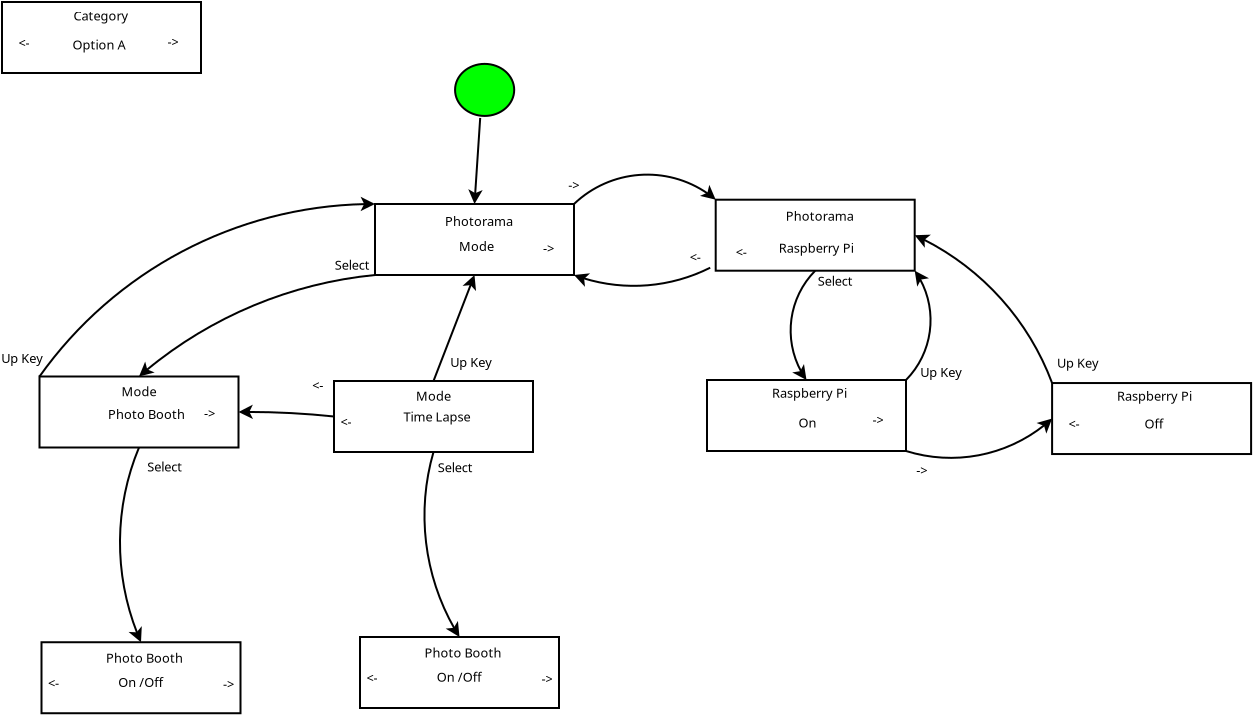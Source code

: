 <?xml version="1.0" encoding="UTF-8"?>
<dia:diagram xmlns:dia="http://www.lysator.liu.se/~alla/dia/">
  <dia:layer name="Background" visible="true" active="true">
    <dia:object type="Standard - Box" version="0" id="O0">
      <dia:attribute name="obj_pos">
        <dia:point val="21.5,18.1"/>
      </dia:attribute>
      <dia:attribute name="obj_bb">
        <dia:rectangle val="21.45,18.05;31.5,21.7"/>
      </dia:attribute>
      <dia:attribute name="elem_corner">
        <dia:point val="21.5,18.1"/>
      </dia:attribute>
      <dia:attribute name="elem_width">
        <dia:real val="9.95"/>
      </dia:attribute>
      <dia:attribute name="elem_height">
        <dia:real val="3.55"/>
      </dia:attribute>
      <dia:attribute name="show_background">
        <dia:boolean val="true"/>
      </dia:attribute>
    </dia:object>
    <dia:object type="Standard - Text" version="1" id="O1">
      <dia:attribute name="obj_pos">
        <dia:point val="25,19.15"/>
      </dia:attribute>
      <dia:attribute name="obj_bb">
        <dia:rectangle val="25,18.51;28.058,19.282"/>
      </dia:attribute>
      <dia:attribute name="text">
        <dia:composite type="text">
          <dia:attribute name="string">
            <dia:string>#Photorama#</dia:string>
          </dia:attribute>
          <dia:attribute name="font">
            <dia:font family="sans" style="0" name="Helvetica"/>
          </dia:attribute>
          <dia:attribute name="height">
            <dia:real val="0.8"/>
          </dia:attribute>
          <dia:attribute name="pos">
            <dia:point val="25,19.15"/>
          </dia:attribute>
          <dia:attribute name="color">
            <dia:color val="#000000"/>
          </dia:attribute>
          <dia:attribute name="alignment">
            <dia:enum val="0"/>
          </dia:attribute>
        </dia:composite>
      </dia:attribute>
      <dia:attribute name="valign">
        <dia:enum val="3"/>
      </dia:attribute>
    </dia:object>
    <dia:object type="Standard - Text" version="1" id="O2">
      <dia:attribute name="obj_pos">
        <dia:point val="22.5,20.95"/>
      </dia:attribute>
      <dia:attribute name="obj_bb">
        <dia:rectangle val="22.5,20.31;23.198,21.082"/>
      </dia:attribute>
      <dia:attribute name="text">
        <dia:composite type="text">
          <dia:attribute name="string">
            <dia:string>#&lt;-#</dia:string>
          </dia:attribute>
          <dia:attribute name="font">
            <dia:font family="sans" style="0" name="Helvetica"/>
          </dia:attribute>
          <dia:attribute name="height">
            <dia:real val="0.8"/>
          </dia:attribute>
          <dia:attribute name="pos">
            <dia:point val="22.5,20.95"/>
          </dia:attribute>
          <dia:attribute name="color">
            <dia:color val="#000000"/>
          </dia:attribute>
          <dia:attribute name="alignment">
            <dia:enum val="0"/>
          </dia:attribute>
        </dia:composite>
      </dia:attribute>
      <dia:attribute name="valign">
        <dia:enum val="3"/>
      </dia:attribute>
    </dia:object>
    <dia:object type="Standard - Text" version="1" id="O3">
      <dia:attribute name="obj_pos">
        <dia:point val="24.65,20.75"/>
      </dia:attribute>
      <dia:attribute name="obj_bb">
        <dia:rectangle val="24.65,20.11;28.195,20.883"/>
      </dia:attribute>
      <dia:attribute name="text">
        <dia:composite type="text">
          <dia:attribute name="string">
            <dia:string>#Raspberry Pi#</dia:string>
          </dia:attribute>
          <dia:attribute name="font">
            <dia:font family="sans" style="0" name="Helvetica"/>
          </dia:attribute>
          <dia:attribute name="height">
            <dia:real val="0.8"/>
          </dia:attribute>
          <dia:attribute name="pos">
            <dia:point val="24.65,20.75"/>
          </dia:attribute>
          <dia:attribute name="color">
            <dia:color val="#000000"/>
          </dia:attribute>
          <dia:attribute name="alignment">
            <dia:enum val="0"/>
          </dia:attribute>
        </dia:composite>
      </dia:attribute>
      <dia:attribute name="valign">
        <dia:enum val="3"/>
      </dia:attribute>
    </dia:object>
    <dia:object type="Standard - Text" version="1" id="O4">
      <dia:attribute name="obj_pos">
        <dia:point val="23.95,20"/>
      </dia:attribute>
      <dia:attribute name="obj_bb">
        <dia:rectangle val="23.95,19.36;23.95,20.133"/>
      </dia:attribute>
      <dia:attribute name="text">
        <dia:composite type="text">
          <dia:attribute name="string">
            <dia:string>##</dia:string>
          </dia:attribute>
          <dia:attribute name="font">
            <dia:font family="sans" style="0" name="Helvetica"/>
          </dia:attribute>
          <dia:attribute name="height">
            <dia:real val="0.8"/>
          </dia:attribute>
          <dia:attribute name="pos">
            <dia:point val="23.95,20"/>
          </dia:attribute>
          <dia:attribute name="color">
            <dia:color val="#000000"/>
          </dia:attribute>
          <dia:attribute name="alignment">
            <dia:enum val="0"/>
          </dia:attribute>
        </dia:composite>
      </dia:attribute>
      <dia:attribute name="valign">
        <dia:enum val="3"/>
      </dia:attribute>
    </dia:object>
    <dia:object type="Standard - Box" version="0" id="O5">
      <dia:attribute name="obj_pos">
        <dia:point val="4.465,18.315"/>
      </dia:attribute>
      <dia:attribute name="obj_bb">
        <dia:rectangle val="4.415,18.265;14.465,21.915"/>
      </dia:attribute>
      <dia:attribute name="elem_corner">
        <dia:point val="4.465,18.315"/>
      </dia:attribute>
      <dia:attribute name="elem_width">
        <dia:real val="9.95"/>
      </dia:attribute>
      <dia:attribute name="elem_height">
        <dia:real val="3.55"/>
      </dia:attribute>
      <dia:attribute name="show_background">
        <dia:boolean val="true"/>
      </dia:attribute>
    </dia:object>
    <dia:object type="Standard - Text" version="1" id="O6">
      <dia:attribute name="obj_pos">
        <dia:point val="7.965,19.415"/>
      </dia:attribute>
      <dia:attribute name="obj_bb">
        <dia:rectangle val="7.965,18.775;11.023,19.547"/>
      </dia:attribute>
      <dia:attribute name="text">
        <dia:composite type="text">
          <dia:attribute name="string">
            <dia:string>#Photorama#</dia:string>
          </dia:attribute>
          <dia:attribute name="font">
            <dia:font family="sans" style="0" name="Helvetica"/>
          </dia:attribute>
          <dia:attribute name="height">
            <dia:real val="0.8"/>
          </dia:attribute>
          <dia:attribute name="pos">
            <dia:point val="7.965,19.415"/>
          </dia:attribute>
          <dia:attribute name="color">
            <dia:color val="#000000"/>
          </dia:attribute>
          <dia:attribute name="alignment">
            <dia:enum val="0"/>
          </dia:attribute>
        </dia:composite>
      </dia:attribute>
      <dia:attribute name="valign">
        <dia:enum val="3"/>
      </dia:attribute>
    </dia:object>
    <dia:object type="Standard - Text" version="1" id="O7">
      <dia:attribute name="obj_pos">
        <dia:point val="8.665,20.665"/>
      </dia:attribute>
      <dia:attribute name="obj_bb">
        <dia:rectangle val="8.665,20.025;10.197,20.797"/>
      </dia:attribute>
      <dia:attribute name="text">
        <dia:composite type="text">
          <dia:attribute name="string">
            <dia:string>#Mode#</dia:string>
          </dia:attribute>
          <dia:attribute name="font">
            <dia:font family="sans" style="0" name="Helvetica"/>
          </dia:attribute>
          <dia:attribute name="height">
            <dia:real val="0.8"/>
          </dia:attribute>
          <dia:attribute name="pos">
            <dia:point val="8.665,20.665"/>
          </dia:attribute>
          <dia:attribute name="color">
            <dia:color val="#000000"/>
          </dia:attribute>
          <dia:attribute name="alignment">
            <dia:enum val="0"/>
          </dia:attribute>
        </dia:composite>
      </dia:attribute>
      <dia:attribute name="valign">
        <dia:enum val="3"/>
      </dia:attribute>
    </dia:object>
    <dia:object type="Standard - Text" version="1" id="O8">
      <dia:attribute name="obj_pos">
        <dia:point val="12.865,20.765"/>
      </dia:attribute>
      <dia:attribute name="obj_bb">
        <dia:rectangle val="12.865,20.125;13.562,20.898"/>
      </dia:attribute>
      <dia:attribute name="text">
        <dia:composite type="text">
          <dia:attribute name="string">
            <dia:string>#-&gt;#</dia:string>
          </dia:attribute>
          <dia:attribute name="font">
            <dia:font family="sans" style="0" name="Helvetica"/>
          </dia:attribute>
          <dia:attribute name="height">
            <dia:real val="0.8"/>
          </dia:attribute>
          <dia:attribute name="pos">
            <dia:point val="12.865,20.765"/>
          </dia:attribute>
          <dia:attribute name="color">
            <dia:color val="#000000"/>
          </dia:attribute>
          <dia:attribute name="alignment">
            <dia:enum val="0"/>
          </dia:attribute>
        </dia:composite>
      </dia:attribute>
      <dia:attribute name="valign">
        <dia:enum val="3"/>
      </dia:attribute>
    </dia:object>
    <dia:object type="Standard - Text" version="1" id="O9">
      <dia:attribute name="obj_pos">
        <dia:point val="9.44,20.09"/>
      </dia:attribute>
      <dia:attribute name="obj_bb">
        <dia:rectangle val="9.44,19.45;9.44,20.223"/>
      </dia:attribute>
      <dia:attribute name="text">
        <dia:composite type="text">
          <dia:attribute name="string">
            <dia:string>##</dia:string>
          </dia:attribute>
          <dia:attribute name="font">
            <dia:font family="sans" style="0" name="Helvetica"/>
          </dia:attribute>
          <dia:attribute name="height">
            <dia:real val="0.8"/>
          </dia:attribute>
          <dia:attribute name="pos">
            <dia:point val="9.44,20.09"/>
          </dia:attribute>
          <dia:attribute name="color">
            <dia:color val="#000000"/>
          </dia:attribute>
          <dia:attribute name="alignment">
            <dia:enum val="0"/>
          </dia:attribute>
        </dia:composite>
      </dia:attribute>
      <dia:attribute name="valign">
        <dia:enum val="3"/>
      </dia:attribute>
      <dia:connections>
        <dia:connection handle="0" to="O5" connection="8"/>
      </dia:connections>
    </dia:object>
    <dia:object type="Standard - Text" version="1" id="O10">
      <dia:attribute name="obj_pos">
        <dia:point val="12.5,14.7"/>
      </dia:attribute>
      <dia:attribute name="obj_bb">
        <dia:rectangle val="12.481,14.041;12.5,14.871"/>
      </dia:attribute>
      <dia:attribute name="text">
        <dia:composite type="text">
          <dia:attribute name="string">
            <dia:string>##</dia:string>
          </dia:attribute>
          <dia:attribute name="font">
            <dia:font family="sans" style="0" name="Helvetica"/>
          </dia:attribute>
          <dia:attribute name="height">
            <dia:real val="0.8"/>
          </dia:attribute>
          <dia:attribute name="pos">
            <dia:point val="12.5,14.7"/>
          </dia:attribute>
          <dia:attribute name="color">
            <dia:color val="#000000"/>
          </dia:attribute>
          <dia:attribute name="alignment">
            <dia:enum val="0"/>
          </dia:attribute>
        </dia:composite>
      </dia:attribute>
      <dia:attribute name="valign">
        <dia:enum val="3"/>
      </dia:attribute>
    </dia:object>
    <dia:object type="Standard - Text" version="1" id="O11">
      <dia:attribute name="obj_pos">
        <dia:point val="14.65,17"/>
      </dia:attribute>
      <dia:attribute name="obj_bb">
        <dia:rectangle val="14.65,16.36;14.65,17.133"/>
      </dia:attribute>
      <dia:attribute name="text">
        <dia:composite type="text">
          <dia:attribute name="string">
            <dia:string>##</dia:string>
          </dia:attribute>
          <dia:attribute name="font">
            <dia:font family="sans" style="0" name="Helvetica"/>
          </dia:attribute>
          <dia:attribute name="height">
            <dia:real val="0.8"/>
          </dia:attribute>
          <dia:attribute name="pos">
            <dia:point val="14.65,17"/>
          </dia:attribute>
          <dia:attribute name="color">
            <dia:color val="#000000"/>
          </dia:attribute>
          <dia:attribute name="alignment">
            <dia:enum val="0"/>
          </dia:attribute>
        </dia:composite>
      </dia:attribute>
      <dia:attribute name="valign">
        <dia:enum val="3"/>
      </dia:attribute>
    </dia:object>
    <dia:object type="Standard - Text" version="1" id="O12">
      <dia:attribute name="obj_pos">
        <dia:point val="29.3,20"/>
      </dia:attribute>
      <dia:attribute name="obj_bb">
        <dia:rectangle val="29.3,19.36;29.3,20.133"/>
      </dia:attribute>
      <dia:attribute name="text">
        <dia:composite type="text">
          <dia:attribute name="string">
            <dia:string>##</dia:string>
          </dia:attribute>
          <dia:attribute name="font">
            <dia:font family="sans" style="0" name="Helvetica"/>
          </dia:attribute>
          <dia:attribute name="height">
            <dia:real val="0.8"/>
          </dia:attribute>
          <dia:attribute name="pos">
            <dia:point val="29.3,20"/>
          </dia:attribute>
          <dia:attribute name="color">
            <dia:color val="#000000"/>
          </dia:attribute>
          <dia:attribute name="alignment">
            <dia:enum val="0"/>
          </dia:attribute>
        </dia:composite>
      </dia:attribute>
      <dia:attribute name="valign">
        <dia:enum val="3"/>
      </dia:attribute>
    </dia:object>
    <dia:object type="Standard - Arc" version="0" id="O13">
      <dia:attribute name="obj_pos">
        <dia:point val="21.225,21.5"/>
      </dia:attribute>
      <dia:attribute name="obj_bb">
        <dia:rectangle val="14.362,21.447;21.278,22.458"/>
      </dia:attribute>
      <dia:attribute name="conn_endpoints">
        <dia:point val="21.225,21.5"/>
        <dia:point val="14.415,21.865"/>
      </dia:attribute>
      <dia:attribute name="curve_distance">
        <dia:real val="-0.714"/>
      </dia:attribute>
      <dia:attribute name="end_arrow">
        <dia:enum val="22"/>
      </dia:attribute>
      <dia:attribute name="end_arrow_length">
        <dia:real val="0.5"/>
      </dia:attribute>
      <dia:attribute name="end_arrow_width">
        <dia:real val="0.5"/>
      </dia:attribute>
      <dia:connections>
        <dia:connection handle="1" to="O5" connection="7"/>
      </dia:connections>
    </dia:object>
    <dia:object type="Standard - Text" version="1" id="O14">
      <dia:attribute name="obj_pos">
        <dia:point val="20.2,21.2"/>
      </dia:attribute>
      <dia:attribute name="obj_bb">
        <dia:rectangle val="20.2,20.56;20.898,21.332"/>
      </dia:attribute>
      <dia:attribute name="text">
        <dia:composite type="text">
          <dia:attribute name="string">
            <dia:string>#&lt;-#</dia:string>
          </dia:attribute>
          <dia:attribute name="font">
            <dia:font family="sans" style="0" name="Helvetica"/>
          </dia:attribute>
          <dia:attribute name="height">
            <dia:real val="0.8"/>
          </dia:attribute>
          <dia:attribute name="pos">
            <dia:point val="20.2,21.2"/>
          </dia:attribute>
          <dia:attribute name="color">
            <dia:color val="#000000"/>
          </dia:attribute>
          <dia:attribute name="alignment">
            <dia:enum val="0"/>
          </dia:attribute>
        </dia:composite>
      </dia:attribute>
      <dia:attribute name="valign">
        <dia:enum val="3"/>
      </dia:attribute>
    </dia:object>
    <dia:object type="Standard - Text" version="1" id="O15">
      <dia:attribute name="obj_pos">
        <dia:point val="11.85,20.6"/>
      </dia:attribute>
      <dia:attribute name="obj_bb">
        <dia:rectangle val="11.85,19.96;11.85,20.733"/>
      </dia:attribute>
      <dia:attribute name="text">
        <dia:composite type="text">
          <dia:attribute name="string">
            <dia:string>##</dia:string>
          </dia:attribute>
          <dia:attribute name="font">
            <dia:font family="sans" style="0" name="Helvetica"/>
          </dia:attribute>
          <dia:attribute name="height">
            <dia:real val="0.8"/>
          </dia:attribute>
          <dia:attribute name="pos">
            <dia:point val="11.85,20.6"/>
          </dia:attribute>
          <dia:attribute name="color">
            <dia:color val="#000000"/>
          </dia:attribute>
          <dia:attribute name="alignment">
            <dia:enum val="0"/>
          </dia:attribute>
        </dia:composite>
      </dia:attribute>
      <dia:attribute name="valign">
        <dia:enum val="3"/>
      </dia:attribute>
    </dia:object>
    <dia:group>
      <dia:object type="Standard - Box" version="0" id="O16">
        <dia:attribute name="obj_pos">
          <dia:point val="-14.185,8.215"/>
        </dia:attribute>
        <dia:attribute name="obj_bb">
          <dia:rectangle val="-14.235,8.165;-4.185,11.815"/>
        </dia:attribute>
        <dia:attribute name="elem_corner">
          <dia:point val="-14.185,8.215"/>
        </dia:attribute>
        <dia:attribute name="elem_width">
          <dia:real val="9.95"/>
        </dia:attribute>
        <dia:attribute name="elem_height">
          <dia:real val="3.55"/>
        </dia:attribute>
        <dia:attribute name="show_background">
          <dia:boolean val="true"/>
        </dia:attribute>
      </dia:object>
      <dia:object type="Standard - Text" version="1" id="O17">
        <dia:attribute name="obj_pos">
          <dia:point val="-10.61,9.14"/>
        </dia:attribute>
        <dia:attribute name="obj_bb">
          <dia:rectangle val="-10.61,8.5;-8.085,9.273"/>
        </dia:attribute>
        <dia:attribute name="text">
          <dia:composite type="text">
            <dia:attribute name="string">
              <dia:string>#Category#</dia:string>
            </dia:attribute>
            <dia:attribute name="font">
              <dia:font family="sans" style="0" name="Helvetica"/>
            </dia:attribute>
            <dia:attribute name="height">
              <dia:real val="0.8"/>
            </dia:attribute>
            <dia:attribute name="pos">
              <dia:point val="-10.61,9.14"/>
            </dia:attribute>
            <dia:attribute name="color">
              <dia:color val="#000000"/>
            </dia:attribute>
            <dia:attribute name="alignment">
              <dia:enum val="0"/>
            </dia:attribute>
          </dia:composite>
        </dia:attribute>
        <dia:attribute name="valign">
          <dia:enum val="3"/>
        </dia:attribute>
      </dia:object>
      <dia:object type="Standard - Text" version="1" id="O18">
        <dia:attribute name="obj_pos">
          <dia:point val="-10.66,10.59"/>
        </dia:attribute>
        <dia:attribute name="obj_bb">
          <dia:rectangle val="-10.66,9.95;-8.2,10.723"/>
        </dia:attribute>
        <dia:attribute name="text">
          <dia:composite type="text">
            <dia:attribute name="string">
              <dia:string>#Option A#</dia:string>
            </dia:attribute>
            <dia:attribute name="font">
              <dia:font family="sans" style="0" name="Helvetica"/>
            </dia:attribute>
            <dia:attribute name="height">
              <dia:real val="0.8"/>
            </dia:attribute>
            <dia:attribute name="pos">
              <dia:point val="-10.66,10.59"/>
            </dia:attribute>
            <dia:attribute name="color">
              <dia:color val="#000000"/>
            </dia:attribute>
            <dia:attribute name="alignment">
              <dia:enum val="0"/>
            </dia:attribute>
          </dia:composite>
        </dia:attribute>
        <dia:attribute name="valign">
          <dia:enum val="3"/>
        </dia:attribute>
      </dia:object>
      <dia:object type="Standard - Text" version="1" id="O19">
        <dia:attribute name="obj_pos">
          <dia:point val="-13.36,10.49"/>
        </dia:attribute>
        <dia:attribute name="obj_bb">
          <dia:rectangle val="-13.36,9.85;-12.662,10.623"/>
        </dia:attribute>
        <dia:attribute name="text">
          <dia:composite type="text">
            <dia:attribute name="string">
              <dia:string>#&lt;-#</dia:string>
            </dia:attribute>
            <dia:attribute name="font">
              <dia:font family="sans" style="0" name="Helvetica"/>
            </dia:attribute>
            <dia:attribute name="height">
              <dia:real val="0.8"/>
            </dia:attribute>
            <dia:attribute name="pos">
              <dia:point val="-13.36,10.49"/>
            </dia:attribute>
            <dia:attribute name="color">
              <dia:color val="#000000"/>
            </dia:attribute>
            <dia:attribute name="alignment">
              <dia:enum val="0"/>
            </dia:attribute>
          </dia:composite>
        </dia:attribute>
        <dia:attribute name="valign">
          <dia:enum val="3"/>
        </dia:attribute>
      </dia:object>
      <dia:object type="Standard - Text" version="1" id="O20">
        <dia:attribute name="obj_pos">
          <dia:point val="-5.91,10.44"/>
        </dia:attribute>
        <dia:attribute name="obj_bb">
          <dia:rectangle val="-5.91,9.8;-5.213,10.572"/>
        </dia:attribute>
        <dia:attribute name="text">
          <dia:composite type="text">
            <dia:attribute name="string">
              <dia:string>#-&gt;#</dia:string>
            </dia:attribute>
            <dia:attribute name="font">
              <dia:font family="sans" style="0" name="Helvetica"/>
            </dia:attribute>
            <dia:attribute name="height">
              <dia:real val="0.8"/>
            </dia:attribute>
            <dia:attribute name="pos">
              <dia:point val="-5.91,10.44"/>
            </dia:attribute>
            <dia:attribute name="color">
              <dia:color val="#000000"/>
            </dia:attribute>
            <dia:attribute name="alignment">
              <dia:enum val="0"/>
            </dia:attribute>
          </dia:composite>
        </dia:attribute>
        <dia:attribute name="valign">
          <dia:enum val="3"/>
        </dia:attribute>
      </dia:object>
    </dia:group>
    <dia:object type="Standard - Arc" version="0" id="O21">
      <dia:attribute name="obj_pos">
        <dia:point val="4.465,21.865"/>
      </dia:attribute>
      <dia:attribute name="obj_bb">
        <dia:rectangle val="-7.401,21.799;4.531,27.006"/>
      </dia:attribute>
      <dia:attribute name="conn_endpoints">
        <dia:point val="4.465,21.865"/>
        <dia:point val="-7.335,26.94"/>
      </dia:attribute>
      <dia:attribute name="curve_distance">
        <dia:real val="1"/>
      </dia:attribute>
      <dia:attribute name="end_arrow">
        <dia:enum val="22"/>
      </dia:attribute>
      <dia:attribute name="end_arrow_length">
        <dia:real val="0.5"/>
      </dia:attribute>
      <dia:attribute name="end_arrow_width">
        <dia:real val="0.5"/>
      </dia:attribute>
      <dia:connections>
        <dia:connection handle="0" to="O5" connection="5"/>
        <dia:connection handle="1" to="O28" connection="1"/>
      </dia:connections>
    </dia:object>
    <dia:object type="Standard - Text" version="1" id="O22">
      <dia:attribute name="obj_pos">
        <dia:point val="2.45,21.6"/>
      </dia:attribute>
      <dia:attribute name="obj_bb">
        <dia:rectangle val="2.45,20.96;4.14,21.733"/>
      </dia:attribute>
      <dia:attribute name="text">
        <dia:composite type="text">
          <dia:attribute name="string">
            <dia:string>#Select#</dia:string>
          </dia:attribute>
          <dia:attribute name="font">
            <dia:font family="sans" style="0" name="Helvetica"/>
          </dia:attribute>
          <dia:attribute name="height">
            <dia:real val="0.8"/>
          </dia:attribute>
          <dia:attribute name="pos">
            <dia:point val="2.45,21.6"/>
          </dia:attribute>
          <dia:attribute name="color">
            <dia:color val="#000000"/>
          </dia:attribute>
          <dia:attribute name="alignment">
            <dia:enum val="0"/>
          </dia:attribute>
        </dia:composite>
      </dia:attribute>
      <dia:attribute name="valign">
        <dia:enum val="3"/>
      </dia:attribute>
    </dia:object>
    <dia:object type="Standard - Box" version="0" id="O23">
      <dia:attribute name="obj_pos">
        <dia:point val="2.415,27.165"/>
      </dia:attribute>
      <dia:attribute name="obj_bb">
        <dia:rectangle val="2.365,27.115;12.415,30.765"/>
      </dia:attribute>
      <dia:attribute name="elem_corner">
        <dia:point val="2.415,27.165"/>
      </dia:attribute>
      <dia:attribute name="elem_width">
        <dia:real val="9.95"/>
      </dia:attribute>
      <dia:attribute name="elem_height">
        <dia:real val="3.55"/>
      </dia:attribute>
      <dia:attribute name="show_background">
        <dia:boolean val="true"/>
      </dia:attribute>
    </dia:object>
    <dia:object type="Standard - Text" version="1" id="O24">
      <dia:attribute name="obj_pos">
        <dia:point val="5.89,29.19"/>
      </dia:attribute>
      <dia:attribute name="obj_bb">
        <dia:rectangle val="5.89,28.55;9.117,29.323"/>
      </dia:attribute>
      <dia:attribute name="text">
        <dia:composite type="text">
          <dia:attribute name="string">
            <dia:string>#Time Lapse#</dia:string>
          </dia:attribute>
          <dia:attribute name="font">
            <dia:font family="sans" style="0" name="Helvetica"/>
          </dia:attribute>
          <dia:attribute name="height">
            <dia:real val="0.8"/>
          </dia:attribute>
          <dia:attribute name="pos">
            <dia:point val="5.89,29.19"/>
          </dia:attribute>
          <dia:attribute name="color">
            <dia:color val="#000000"/>
          </dia:attribute>
          <dia:attribute name="alignment">
            <dia:enum val="0"/>
          </dia:attribute>
        </dia:composite>
      </dia:attribute>
      <dia:attribute name="valign">
        <dia:enum val="3"/>
      </dia:attribute>
    </dia:object>
    <dia:object type="Standard - Text" version="1" id="O25">
      <dia:attribute name="obj_pos">
        <dia:point val="2.74,29.44"/>
      </dia:attribute>
      <dia:attribute name="obj_bb">
        <dia:rectangle val="2.74,28.8;3.438,29.573"/>
      </dia:attribute>
      <dia:attribute name="text">
        <dia:composite type="text">
          <dia:attribute name="string">
            <dia:string>#&lt;-#</dia:string>
          </dia:attribute>
          <dia:attribute name="font">
            <dia:font family="sans" style="0" name="Helvetica"/>
          </dia:attribute>
          <dia:attribute name="height">
            <dia:real val="0.8"/>
          </dia:attribute>
          <dia:attribute name="pos">
            <dia:point val="2.74,29.44"/>
          </dia:attribute>
          <dia:attribute name="color">
            <dia:color val="#000000"/>
          </dia:attribute>
          <dia:attribute name="alignment">
            <dia:enum val="0"/>
          </dia:attribute>
        </dia:composite>
      </dia:attribute>
      <dia:attribute name="valign">
        <dia:enum val="3"/>
      </dia:attribute>
    </dia:object>
    <dia:object type="Standard - Text" version="1" id="O26">
      <dia:attribute name="obj_pos">
        <dia:point val="6.515,28.155"/>
      </dia:attribute>
      <dia:attribute name="obj_bb">
        <dia:rectangle val="6.496,27.496;8.047,28.326"/>
      </dia:attribute>
      <dia:attribute name="text">
        <dia:composite type="text">
          <dia:attribute name="string">
            <dia:string>#Mode#</dia:string>
          </dia:attribute>
          <dia:attribute name="font">
            <dia:font family="sans" style="0" name="Helvetica"/>
          </dia:attribute>
          <dia:attribute name="height">
            <dia:real val="0.8"/>
          </dia:attribute>
          <dia:attribute name="pos">
            <dia:point val="6.515,28.155"/>
          </dia:attribute>
          <dia:attribute name="color">
            <dia:color val="#000000"/>
          </dia:attribute>
          <dia:attribute name="alignment">
            <dia:enum val="0"/>
          </dia:attribute>
        </dia:composite>
      </dia:attribute>
      <dia:attribute name="valign">
        <dia:enum val="3"/>
      </dia:attribute>
    </dia:object>
    <dia:object type="Standard - Text" version="1" id="O27">
      <dia:attribute name="obj_pos">
        <dia:point val="7.1,29.2"/>
      </dia:attribute>
      <dia:attribute name="obj_bb">
        <dia:rectangle val="7.1,28.56;7.1,29.332"/>
      </dia:attribute>
      <dia:attribute name="text">
        <dia:composite type="text">
          <dia:attribute name="string">
            <dia:string>##</dia:string>
          </dia:attribute>
          <dia:attribute name="font">
            <dia:font family="sans" style="0" name="Helvetica"/>
          </dia:attribute>
          <dia:attribute name="height">
            <dia:real val="0.8"/>
          </dia:attribute>
          <dia:attribute name="pos">
            <dia:point val="7.1,29.2"/>
          </dia:attribute>
          <dia:attribute name="color">
            <dia:color val="#000000"/>
          </dia:attribute>
          <dia:attribute name="alignment">
            <dia:enum val="0"/>
          </dia:attribute>
        </dia:composite>
      </dia:attribute>
      <dia:attribute name="valign">
        <dia:enum val="3"/>
      </dia:attribute>
    </dia:object>
    <dia:object type="Standard - Box" version="0" id="O28">
      <dia:attribute name="obj_pos">
        <dia:point val="-12.31,26.94"/>
      </dia:attribute>
      <dia:attribute name="obj_bb">
        <dia:rectangle val="-12.36,26.89;-2.31,30.54"/>
      </dia:attribute>
      <dia:attribute name="elem_corner">
        <dia:point val="-12.31,26.94"/>
      </dia:attribute>
      <dia:attribute name="elem_width">
        <dia:real val="9.95"/>
      </dia:attribute>
      <dia:attribute name="elem_height">
        <dia:real val="3.55"/>
      </dia:attribute>
      <dia:attribute name="show_background">
        <dia:boolean val="true"/>
      </dia:attribute>
    </dia:object>
    <dia:object type="Standard - Text" version="1" id="O29">
      <dia:attribute name="obj_pos">
        <dia:point val="-8.885,29.065"/>
      </dia:attribute>
      <dia:attribute name="obj_bb">
        <dia:rectangle val="-8.885,28.425;-5.42,29.198"/>
      </dia:attribute>
      <dia:attribute name="text">
        <dia:composite type="text">
          <dia:attribute name="string">
            <dia:string>#Photo Booth#</dia:string>
          </dia:attribute>
          <dia:attribute name="font">
            <dia:font family="sans" style="0" name="Helvetica"/>
          </dia:attribute>
          <dia:attribute name="height">
            <dia:real val="0.8"/>
          </dia:attribute>
          <dia:attribute name="pos">
            <dia:point val="-8.885,29.065"/>
          </dia:attribute>
          <dia:attribute name="color">
            <dia:color val="#000000"/>
          </dia:attribute>
          <dia:attribute name="alignment">
            <dia:enum val="0"/>
          </dia:attribute>
        </dia:composite>
      </dia:attribute>
      <dia:attribute name="valign">
        <dia:enum val="3"/>
      </dia:attribute>
    </dia:object>
    <dia:object type="Standard - Text" version="1" id="O30">
      <dia:attribute name="obj_pos">
        <dia:point val="-4.085,29.015"/>
      </dia:attribute>
      <dia:attribute name="obj_bb">
        <dia:rectangle val="-4.085,28.375;-3.388,29.148"/>
      </dia:attribute>
      <dia:attribute name="text">
        <dia:composite type="text">
          <dia:attribute name="string">
            <dia:string>#-&gt;#</dia:string>
          </dia:attribute>
          <dia:attribute name="font">
            <dia:font family="sans" style="0" name="Helvetica"/>
          </dia:attribute>
          <dia:attribute name="height">
            <dia:real val="0.8"/>
          </dia:attribute>
          <dia:attribute name="pos">
            <dia:point val="-4.085,29.015"/>
          </dia:attribute>
          <dia:attribute name="color">
            <dia:color val="#000000"/>
          </dia:attribute>
          <dia:attribute name="alignment">
            <dia:enum val="0"/>
          </dia:attribute>
        </dia:composite>
      </dia:attribute>
      <dia:attribute name="valign">
        <dia:enum val="3"/>
      </dia:attribute>
    </dia:object>
    <dia:object type="Standard - Text" version="1" id="O31">
      <dia:attribute name="obj_pos">
        <dia:point val="-8.21,27.93"/>
      </dia:attribute>
      <dia:attribute name="obj_bb">
        <dia:rectangle val="-8.21,27.29;-6.678,28.062"/>
      </dia:attribute>
      <dia:attribute name="text">
        <dia:composite type="text">
          <dia:attribute name="string">
            <dia:string>#Mode#</dia:string>
          </dia:attribute>
          <dia:attribute name="font">
            <dia:font family="sans" style="0" name="Helvetica"/>
          </dia:attribute>
          <dia:attribute name="height">
            <dia:real val="0.8"/>
          </dia:attribute>
          <dia:attribute name="pos">
            <dia:point val="-8.21,27.93"/>
          </dia:attribute>
          <dia:attribute name="color">
            <dia:color val="#000000"/>
          </dia:attribute>
          <dia:attribute name="alignment">
            <dia:enum val="0"/>
          </dia:attribute>
        </dia:composite>
      </dia:attribute>
      <dia:attribute name="valign">
        <dia:enum val="3"/>
      </dia:attribute>
    </dia:object>
    <dia:object type="Standard - Text" version="1" id="O32">
      <dia:attribute name="obj_pos">
        <dia:point val="-7.625,28.975"/>
      </dia:attribute>
      <dia:attribute name="obj_bb">
        <dia:rectangle val="-7.625,28.335;-7.625,29.108"/>
      </dia:attribute>
      <dia:attribute name="text">
        <dia:composite type="text">
          <dia:attribute name="string">
            <dia:string>##</dia:string>
          </dia:attribute>
          <dia:attribute name="font">
            <dia:font family="sans" style="0" name="Helvetica"/>
          </dia:attribute>
          <dia:attribute name="height">
            <dia:real val="0.8"/>
          </dia:attribute>
          <dia:attribute name="pos">
            <dia:point val="-7.625,28.975"/>
          </dia:attribute>
          <dia:attribute name="color">
            <dia:color val="#000000"/>
          </dia:attribute>
          <dia:attribute name="alignment">
            <dia:enum val="0"/>
          </dia:attribute>
        </dia:composite>
      </dia:attribute>
      <dia:attribute name="valign">
        <dia:enum val="3"/>
      </dia:attribute>
    </dia:object>
    <dia:object type="Standard - Text" version="1" id="O33">
      <dia:attribute name="obj_pos">
        <dia:point val="-8.675,28.913"/>
      </dia:attribute>
      <dia:attribute name="obj_bb">
        <dia:rectangle val="-8.694,28.253;-8.675,29.084"/>
      </dia:attribute>
      <dia:attribute name="text">
        <dia:composite type="text">
          <dia:attribute name="string">
            <dia:string>##</dia:string>
          </dia:attribute>
          <dia:attribute name="font">
            <dia:font family="sans" style="0" name="Helvetica"/>
          </dia:attribute>
          <dia:attribute name="height">
            <dia:real val="0.8"/>
          </dia:attribute>
          <dia:attribute name="pos">
            <dia:point val="-8.675,28.913"/>
          </dia:attribute>
          <dia:attribute name="color">
            <dia:color val="#000000"/>
          </dia:attribute>
          <dia:attribute name="alignment">
            <dia:enum val="0"/>
          </dia:attribute>
        </dia:composite>
      </dia:attribute>
      <dia:attribute name="valign">
        <dia:enum val="3"/>
      </dia:attribute>
    </dia:object>
    <dia:group>
      <dia:object type="Standard - Box" version="0" id="O34">
        <dia:attribute name="obj_pos">
          <dia:point val="3.715,39.965"/>
        </dia:attribute>
        <dia:attribute name="obj_bb">
          <dia:rectangle val="3.665,39.915;13.715,43.565"/>
        </dia:attribute>
        <dia:attribute name="elem_corner">
          <dia:point val="3.715,39.965"/>
        </dia:attribute>
        <dia:attribute name="elem_width">
          <dia:real val="9.95"/>
        </dia:attribute>
        <dia:attribute name="elem_height">
          <dia:real val="3.55"/>
        </dia:attribute>
        <dia:attribute name="show_background">
          <dia:boolean val="true"/>
        </dia:attribute>
      </dia:object>
      <dia:object type="Standard - Text" version="1" id="O35">
        <dia:attribute name="obj_pos">
          <dia:point val="6.94,40.99"/>
        </dia:attribute>
        <dia:attribute name="obj_bb">
          <dia:rectangle val="6.94,40.35;10.405,41.123"/>
        </dia:attribute>
        <dia:attribute name="text">
          <dia:composite type="text">
            <dia:attribute name="string">
              <dia:string>#Photo Booth#</dia:string>
            </dia:attribute>
            <dia:attribute name="font">
              <dia:font family="sans" style="0" name="Helvetica"/>
            </dia:attribute>
            <dia:attribute name="height">
              <dia:real val="0.8"/>
            </dia:attribute>
            <dia:attribute name="pos">
              <dia:point val="6.94,40.99"/>
            </dia:attribute>
            <dia:attribute name="color">
              <dia:color val="#000000"/>
            </dia:attribute>
            <dia:attribute name="alignment">
              <dia:enum val="0"/>
            </dia:attribute>
          </dia:composite>
        </dia:attribute>
        <dia:attribute name="valign">
          <dia:enum val="3"/>
        </dia:attribute>
      </dia:object>
      <dia:object type="Standard - Text" version="1" id="O36">
        <dia:attribute name="obj_pos">
          <dia:point val="4.04,42.24"/>
        </dia:attribute>
        <dia:attribute name="obj_bb">
          <dia:rectangle val="4.04,41.6;4.737,42.373"/>
        </dia:attribute>
        <dia:attribute name="text">
          <dia:composite type="text">
            <dia:attribute name="string">
              <dia:string>#&lt;-#</dia:string>
            </dia:attribute>
            <dia:attribute name="font">
              <dia:font family="sans" style="0" name="Helvetica"/>
            </dia:attribute>
            <dia:attribute name="height">
              <dia:real val="0.8"/>
            </dia:attribute>
            <dia:attribute name="pos">
              <dia:point val="4.04,42.24"/>
            </dia:attribute>
            <dia:attribute name="color">
              <dia:color val="#000000"/>
            </dia:attribute>
            <dia:attribute name="alignment">
              <dia:enum val="0"/>
            </dia:attribute>
          </dia:composite>
        </dia:attribute>
        <dia:attribute name="valign">
          <dia:enum val="3"/>
        </dia:attribute>
      </dia:object>
      <dia:object type="Standard - Text" version="1" id="O37">
        <dia:attribute name="obj_pos">
          <dia:point val="12.79,42.29"/>
        </dia:attribute>
        <dia:attribute name="obj_bb">
          <dia:rectangle val="12.79,41.65;13.488,42.422"/>
        </dia:attribute>
        <dia:attribute name="text">
          <dia:composite type="text">
            <dia:attribute name="string">
              <dia:string>#-&gt;#</dia:string>
            </dia:attribute>
            <dia:attribute name="font">
              <dia:font family="sans" style="0" name="Helvetica"/>
            </dia:attribute>
            <dia:attribute name="height">
              <dia:real val="0.8"/>
            </dia:attribute>
            <dia:attribute name="pos">
              <dia:point val="12.79,42.29"/>
            </dia:attribute>
            <dia:attribute name="color">
              <dia:color val="#000000"/>
            </dia:attribute>
            <dia:attribute name="alignment">
              <dia:enum val="0"/>
            </dia:attribute>
          </dia:composite>
        </dia:attribute>
        <dia:attribute name="valign">
          <dia:enum val="3"/>
        </dia:attribute>
      </dia:object>
      <dia:object type="Standard - Text" version="1" id="O38">
        <dia:attribute name="obj_pos">
          <dia:point val="8.4,42"/>
        </dia:attribute>
        <dia:attribute name="obj_bb">
          <dia:rectangle val="8.4,41.36;8.4,42.133"/>
        </dia:attribute>
        <dia:attribute name="text">
          <dia:composite type="text">
            <dia:attribute name="string">
              <dia:string>##</dia:string>
            </dia:attribute>
            <dia:attribute name="font">
              <dia:font family="sans" style="0" name="Helvetica"/>
            </dia:attribute>
            <dia:attribute name="height">
              <dia:real val="0.8"/>
            </dia:attribute>
            <dia:attribute name="pos">
              <dia:point val="8.4,42"/>
            </dia:attribute>
            <dia:attribute name="color">
              <dia:color val="#000000"/>
            </dia:attribute>
            <dia:attribute name="alignment">
              <dia:enum val="0"/>
            </dia:attribute>
          </dia:composite>
        </dia:attribute>
        <dia:attribute name="valign">
          <dia:enum val="3"/>
        </dia:attribute>
      </dia:object>
      <dia:object type="Standard - Text" version="1" id="O39">
        <dia:attribute name="obj_pos">
          <dia:point val="9,40.85"/>
        </dia:attribute>
        <dia:attribute name="obj_bb">
          <dia:rectangle val="9,40.21;9,40.983"/>
        </dia:attribute>
        <dia:attribute name="text">
          <dia:composite type="text">
            <dia:attribute name="string">
              <dia:string>##</dia:string>
            </dia:attribute>
            <dia:attribute name="font">
              <dia:font family="sans" style="0" name="Helvetica"/>
            </dia:attribute>
            <dia:attribute name="height">
              <dia:real val="0.8"/>
            </dia:attribute>
            <dia:attribute name="pos">
              <dia:point val="9,40.85"/>
            </dia:attribute>
            <dia:attribute name="color">
              <dia:color val="#000000"/>
            </dia:attribute>
            <dia:attribute name="alignment">
              <dia:enum val="0"/>
            </dia:attribute>
          </dia:composite>
        </dia:attribute>
        <dia:attribute name="valign">
          <dia:enum val="3"/>
        </dia:attribute>
      </dia:object>
      <dia:object type="Standard - Text" version="1" id="O40">
        <dia:attribute name="obj_pos">
          <dia:point val="7.55,42.2"/>
        </dia:attribute>
        <dia:attribute name="obj_bb">
          <dia:rectangle val="7.55,41.56;9.678,42.333"/>
        </dia:attribute>
        <dia:attribute name="text">
          <dia:composite type="text">
            <dia:attribute name="string">
              <dia:string>#On /Off#</dia:string>
            </dia:attribute>
            <dia:attribute name="font">
              <dia:font family="sans" style="0" name="Helvetica"/>
            </dia:attribute>
            <dia:attribute name="height">
              <dia:real val="0.8"/>
            </dia:attribute>
            <dia:attribute name="pos">
              <dia:point val="7.55,42.2"/>
            </dia:attribute>
            <dia:attribute name="color">
              <dia:color val="#000000"/>
            </dia:attribute>
            <dia:attribute name="alignment">
              <dia:enum val="0"/>
            </dia:attribute>
          </dia:composite>
        </dia:attribute>
        <dia:attribute name="valign">
          <dia:enum val="3"/>
        </dia:attribute>
      </dia:object>
    </dia:group>
    <dia:group>
      <dia:object type="Standard - Box" version="0" id="O41">
        <dia:attribute name="obj_pos">
          <dia:point val="-12.21,40.227"/>
        </dia:attribute>
        <dia:attribute name="obj_bb">
          <dia:rectangle val="-12.26,40.178;-2.21,43.828"/>
        </dia:attribute>
        <dia:attribute name="elem_corner">
          <dia:point val="-12.21,40.227"/>
        </dia:attribute>
        <dia:attribute name="elem_width">
          <dia:real val="9.95"/>
        </dia:attribute>
        <dia:attribute name="elem_height">
          <dia:real val="3.55"/>
        </dia:attribute>
        <dia:attribute name="show_background">
          <dia:boolean val="true"/>
        </dia:attribute>
      </dia:object>
      <dia:object type="Standard - Text" version="1" id="O42">
        <dia:attribute name="obj_pos">
          <dia:point val="-8.985,41.252"/>
        </dia:attribute>
        <dia:attribute name="obj_bb">
          <dia:rectangle val="-8.985,40.612;-5.52,41.385"/>
        </dia:attribute>
        <dia:attribute name="text">
          <dia:composite type="text">
            <dia:attribute name="string">
              <dia:string>#Photo Booth#</dia:string>
            </dia:attribute>
            <dia:attribute name="font">
              <dia:font family="sans" style="0" name="Helvetica"/>
            </dia:attribute>
            <dia:attribute name="height">
              <dia:real val="0.8"/>
            </dia:attribute>
            <dia:attribute name="pos">
              <dia:point val="-8.985,41.252"/>
            </dia:attribute>
            <dia:attribute name="color">
              <dia:color val="#000000"/>
            </dia:attribute>
            <dia:attribute name="alignment">
              <dia:enum val="0"/>
            </dia:attribute>
          </dia:composite>
        </dia:attribute>
        <dia:attribute name="valign">
          <dia:enum val="3"/>
        </dia:attribute>
      </dia:object>
      <dia:object type="Standard - Text" version="1" id="O43">
        <dia:attribute name="obj_pos">
          <dia:point val="-11.885,42.502"/>
        </dia:attribute>
        <dia:attribute name="obj_bb">
          <dia:rectangle val="-11.885,41.862;-11.188,42.635"/>
        </dia:attribute>
        <dia:attribute name="text">
          <dia:composite type="text">
            <dia:attribute name="string">
              <dia:string>#&lt;-#</dia:string>
            </dia:attribute>
            <dia:attribute name="font">
              <dia:font family="sans" style="0" name="Helvetica"/>
            </dia:attribute>
            <dia:attribute name="height">
              <dia:real val="0.8"/>
            </dia:attribute>
            <dia:attribute name="pos">
              <dia:point val="-11.885,42.502"/>
            </dia:attribute>
            <dia:attribute name="color">
              <dia:color val="#000000"/>
            </dia:attribute>
            <dia:attribute name="alignment">
              <dia:enum val="0"/>
            </dia:attribute>
          </dia:composite>
        </dia:attribute>
        <dia:attribute name="valign">
          <dia:enum val="3"/>
        </dia:attribute>
      </dia:object>
      <dia:object type="Standard - Text" version="1" id="O44">
        <dia:attribute name="obj_pos">
          <dia:point val="-3.135,42.553"/>
        </dia:attribute>
        <dia:attribute name="obj_bb">
          <dia:rectangle val="-3.135,41.913;-2.438,42.685"/>
        </dia:attribute>
        <dia:attribute name="text">
          <dia:composite type="text">
            <dia:attribute name="string">
              <dia:string>#-&gt;#</dia:string>
            </dia:attribute>
            <dia:attribute name="font">
              <dia:font family="sans" style="0" name="Helvetica"/>
            </dia:attribute>
            <dia:attribute name="height">
              <dia:real val="0.8"/>
            </dia:attribute>
            <dia:attribute name="pos">
              <dia:point val="-3.135,42.553"/>
            </dia:attribute>
            <dia:attribute name="color">
              <dia:color val="#000000"/>
            </dia:attribute>
            <dia:attribute name="alignment">
              <dia:enum val="0"/>
            </dia:attribute>
          </dia:composite>
        </dia:attribute>
        <dia:attribute name="valign">
          <dia:enum val="3"/>
        </dia:attribute>
      </dia:object>
      <dia:object type="Standard - Text" version="1" id="O45">
        <dia:attribute name="obj_pos">
          <dia:point val="-7.525,42.263"/>
        </dia:attribute>
        <dia:attribute name="obj_bb">
          <dia:rectangle val="-7.525,41.623;-7.525,42.395"/>
        </dia:attribute>
        <dia:attribute name="text">
          <dia:composite type="text">
            <dia:attribute name="string">
              <dia:string>##</dia:string>
            </dia:attribute>
            <dia:attribute name="font">
              <dia:font family="sans" style="0" name="Helvetica"/>
            </dia:attribute>
            <dia:attribute name="height">
              <dia:real val="0.8"/>
            </dia:attribute>
            <dia:attribute name="pos">
              <dia:point val="-7.525,42.263"/>
            </dia:attribute>
            <dia:attribute name="color">
              <dia:color val="#000000"/>
            </dia:attribute>
            <dia:attribute name="alignment">
              <dia:enum val="0"/>
            </dia:attribute>
          </dia:composite>
        </dia:attribute>
        <dia:attribute name="valign">
          <dia:enum val="3"/>
        </dia:attribute>
      </dia:object>
      <dia:object type="Standard - Text" version="1" id="O46">
        <dia:attribute name="obj_pos">
          <dia:point val="-6.925,41.112"/>
        </dia:attribute>
        <dia:attribute name="obj_bb">
          <dia:rectangle val="-6.925,40.472;-6.925,41.245"/>
        </dia:attribute>
        <dia:attribute name="text">
          <dia:composite type="text">
            <dia:attribute name="string">
              <dia:string>##</dia:string>
            </dia:attribute>
            <dia:attribute name="font">
              <dia:font family="sans" style="0" name="Helvetica"/>
            </dia:attribute>
            <dia:attribute name="height">
              <dia:real val="0.8"/>
            </dia:attribute>
            <dia:attribute name="pos">
              <dia:point val="-6.925,41.112"/>
            </dia:attribute>
            <dia:attribute name="color">
              <dia:color val="#000000"/>
            </dia:attribute>
            <dia:attribute name="alignment">
              <dia:enum val="0"/>
            </dia:attribute>
          </dia:composite>
        </dia:attribute>
        <dia:attribute name="valign">
          <dia:enum val="3"/>
        </dia:attribute>
      </dia:object>
      <dia:object type="Standard - Text" version="1" id="O47">
        <dia:attribute name="obj_pos">
          <dia:point val="-8.375,42.462"/>
        </dia:attribute>
        <dia:attribute name="obj_bb">
          <dia:rectangle val="-8.375,41.822;-6.247,42.595"/>
        </dia:attribute>
        <dia:attribute name="text">
          <dia:composite type="text">
            <dia:attribute name="string">
              <dia:string>#On /Off#</dia:string>
            </dia:attribute>
            <dia:attribute name="font">
              <dia:font family="sans" style="0" name="Helvetica"/>
            </dia:attribute>
            <dia:attribute name="height">
              <dia:real val="0.8"/>
            </dia:attribute>
            <dia:attribute name="pos">
              <dia:point val="-8.375,42.462"/>
            </dia:attribute>
            <dia:attribute name="color">
              <dia:color val="#000000"/>
            </dia:attribute>
            <dia:attribute name="alignment">
              <dia:enum val="0"/>
            </dia:attribute>
          </dia:composite>
        </dia:attribute>
        <dia:attribute name="valign">
          <dia:enum val="3"/>
        </dia:attribute>
      </dia:object>
    </dia:group>
    <dia:group>
      <dia:object type="Standard - Arc" version="0" id="O48">
        <dia:attribute name="obj_pos">
          <dia:point val="7.39,30.715"/>
        </dia:attribute>
        <dia:attribute name="obj_bb">
          <dia:rectangle val="6.889,30.659;8.746,40.022"/>
        </dia:attribute>
        <dia:attribute name="conn_endpoints">
          <dia:point val="7.39,30.715"/>
          <dia:point val="8.69,39.965"/>
        </dia:attribute>
        <dia:attribute name="curve_distance">
          <dia:real val="1.0"/>
        </dia:attribute>
        <dia:attribute name="end_arrow">
          <dia:enum val="22"/>
        </dia:attribute>
        <dia:attribute name="end_arrow_length">
          <dia:real val="0.5"/>
        </dia:attribute>
        <dia:attribute name="end_arrow_width">
          <dia:real val="0.5"/>
        </dia:attribute>
      </dia:object>
      <dia:object type="Standard - Text" version="1" id="O49">
        <dia:attribute name="obj_pos">
          <dia:point val="7.6,31.725"/>
        </dia:attribute>
        <dia:attribute name="obj_bb">
          <dia:rectangle val="7.6,31.085;9.29,31.858"/>
        </dia:attribute>
        <dia:attribute name="text">
          <dia:composite type="text">
            <dia:attribute name="string">
              <dia:string>#Select#</dia:string>
            </dia:attribute>
            <dia:attribute name="font">
              <dia:font family="sans" style="0" name="Helvetica"/>
            </dia:attribute>
            <dia:attribute name="height">
              <dia:real val="0.8"/>
            </dia:attribute>
            <dia:attribute name="pos">
              <dia:point val="7.6,31.725"/>
            </dia:attribute>
            <dia:attribute name="color">
              <dia:color val="#000000"/>
            </dia:attribute>
            <dia:attribute name="alignment">
              <dia:enum val="0"/>
            </dia:attribute>
          </dia:composite>
        </dia:attribute>
        <dia:attribute name="valign">
          <dia:enum val="3"/>
        </dia:attribute>
      </dia:object>
    </dia:group>
    <dia:object type="Standard - Arc" version="0" id="O50">
      <dia:attribute name="obj_pos">
        <dia:point val="-7.335,30.49"/>
      </dia:attribute>
      <dia:attribute name="obj_bb">
        <dia:rectangle val="-8.336,30.439;-7.183,40.278"/>
      </dia:attribute>
      <dia:attribute name="conn_endpoints">
        <dia:point val="-7.335,30.49"/>
        <dia:point val="-7.235,40.227"/>
      </dia:attribute>
      <dia:attribute name="curve_distance">
        <dia:real val="1.0"/>
      </dia:attribute>
      <dia:attribute name="end_arrow">
        <dia:enum val="22"/>
      </dia:attribute>
      <dia:attribute name="end_arrow_length">
        <dia:real val="0.5"/>
      </dia:attribute>
      <dia:attribute name="end_arrow_width">
        <dia:real val="0.5"/>
      </dia:attribute>
      <dia:connections>
        <dia:connection handle="0" to="O28" connection="6"/>
        <dia:connection handle="1" to="O41" connection="1"/>
      </dia:connections>
    </dia:object>
    <dia:object type="Standard - Text" version="1" id="O51">
      <dia:attribute name="obj_pos">
        <dia:point val="-6.919,31.684"/>
      </dia:attribute>
      <dia:attribute name="obj_bb">
        <dia:rectangle val="-6.919,31.044;-5.229,31.817"/>
      </dia:attribute>
      <dia:attribute name="text">
        <dia:composite type="text">
          <dia:attribute name="string">
            <dia:string>#Select#</dia:string>
          </dia:attribute>
          <dia:attribute name="font">
            <dia:font family="sans" style="0" name="Helvetica"/>
          </dia:attribute>
          <dia:attribute name="height">
            <dia:real val="0.8"/>
          </dia:attribute>
          <dia:attribute name="pos">
            <dia:point val="-6.919,31.684"/>
          </dia:attribute>
          <dia:attribute name="color">
            <dia:color val="#000000"/>
          </dia:attribute>
          <dia:attribute name="alignment">
            <dia:enum val="0"/>
          </dia:attribute>
        </dia:composite>
      </dia:attribute>
      <dia:attribute name="valign">
        <dia:enum val="3"/>
      </dia:attribute>
    </dia:object>
    <dia:object type="Standard - Text" version="1" id="O52">
      <dia:attribute name="obj_pos">
        <dia:point val="6.625,28.962"/>
      </dia:attribute>
      <dia:attribute name="obj_bb">
        <dia:rectangle val="6.625,28.323;6.625,29.095"/>
      </dia:attribute>
      <dia:attribute name="text">
        <dia:composite type="text">
          <dia:attribute name="string">
            <dia:string>##</dia:string>
          </dia:attribute>
          <dia:attribute name="font">
            <dia:font family="sans" style="0" name="Helvetica"/>
          </dia:attribute>
          <dia:attribute name="height">
            <dia:real val="0.8"/>
          </dia:attribute>
          <dia:attribute name="pos">
            <dia:point val="6.625,28.962"/>
          </dia:attribute>
          <dia:attribute name="color">
            <dia:color val="#000000"/>
          </dia:attribute>
          <dia:attribute name="alignment">
            <dia:enum val="0"/>
          </dia:attribute>
        </dia:composite>
      </dia:attribute>
      <dia:attribute name="valign">
        <dia:enum val="3"/>
      </dia:attribute>
    </dia:object>
    <dia:object type="Standard - Arc" version="0" id="O53">
      <dia:attribute name="obj_pos">
        <dia:point val="2.415,28.94"/>
      </dia:attribute>
      <dia:attribute name="obj_bb">
        <dia:rectangle val="-2.412,28.345;2.467,29.069"/>
      </dia:attribute>
      <dia:attribute name="conn_endpoints">
        <dia:point val="2.415,28.94"/>
        <dia:point val="-2.36,28.715"/>
      </dia:attribute>
      <dia:attribute name="curve_distance">
        <dia:real val="0.07"/>
      </dia:attribute>
      <dia:attribute name="end_arrow">
        <dia:enum val="22"/>
      </dia:attribute>
      <dia:attribute name="end_arrow_length">
        <dia:real val="0.5"/>
      </dia:attribute>
      <dia:attribute name="end_arrow_width">
        <dia:real val="0.5"/>
      </dia:attribute>
      <dia:connections>
        <dia:connection handle="0" to="O23" connection="3"/>
        <dia:connection handle="1" to="O28" connection="4"/>
      </dia:connections>
    </dia:object>
    <dia:object type="Standard - Text" version="1" id="O54">
      <dia:attribute name="obj_pos">
        <dia:point val="1.325,27.613"/>
      </dia:attribute>
      <dia:attribute name="obj_bb">
        <dia:rectangle val="1.325,26.973;2.022,27.745"/>
      </dia:attribute>
      <dia:attribute name="text">
        <dia:composite type="text">
          <dia:attribute name="string">
            <dia:string>#&lt;-#</dia:string>
          </dia:attribute>
          <dia:attribute name="font">
            <dia:font family="sans" style="0" name="Helvetica"/>
          </dia:attribute>
          <dia:attribute name="height">
            <dia:real val="0.8"/>
          </dia:attribute>
          <dia:attribute name="pos">
            <dia:point val="1.325,27.613"/>
          </dia:attribute>
          <dia:attribute name="color">
            <dia:color val="#000000"/>
          </dia:attribute>
          <dia:attribute name="alignment">
            <dia:enum val="0"/>
          </dia:attribute>
        </dia:composite>
      </dia:attribute>
      <dia:attribute name="valign">
        <dia:enum val="3"/>
      </dia:attribute>
    </dia:object>
    <dia:object type="Standard - Arc" version="0" id="O55">
      <dia:attribute name="obj_pos">
        <dia:point val="-12.31,26.94"/>
      </dia:attribute>
      <dia:attribute name="obj_bb">
        <dia:rectangle val="-12.377,17.951;4.532,27.007"/>
      </dia:attribute>
      <dia:attribute name="conn_endpoints">
        <dia:point val="-12.31,26.94"/>
        <dia:point val="4.465,18.315"/>
      </dia:attribute>
      <dia:attribute name="curve_distance">
        <dia:real val="-2.299"/>
      </dia:attribute>
      <dia:attribute name="end_arrow">
        <dia:enum val="22"/>
      </dia:attribute>
      <dia:attribute name="end_arrow_length">
        <dia:real val="0.5"/>
      </dia:attribute>
      <dia:attribute name="end_arrow_width">
        <dia:real val="0.5"/>
      </dia:attribute>
      <dia:connections>
        <dia:connection handle="0" to="O28" connection="0"/>
        <dia:connection handle="1" to="O5" connection="0"/>
      </dia:connections>
    </dia:object>
    <dia:object type="Standard - Text" version="1" id="O56">
      <dia:attribute name="obj_pos">
        <dia:point val="-14.225,26.262"/>
      </dia:attribute>
      <dia:attribute name="obj_bb">
        <dia:rectangle val="-14.225,25.622;-12.215,26.395"/>
      </dia:attribute>
      <dia:attribute name="text">
        <dia:composite type="text">
          <dia:attribute name="string">
            <dia:string>#Up Key#</dia:string>
          </dia:attribute>
          <dia:attribute name="font">
            <dia:font family="sans" style="0" name="Helvetica"/>
          </dia:attribute>
          <dia:attribute name="height">
            <dia:real val="0.8"/>
          </dia:attribute>
          <dia:attribute name="pos">
            <dia:point val="-14.225,26.262"/>
          </dia:attribute>
          <dia:attribute name="color">
            <dia:color val="#000000"/>
          </dia:attribute>
          <dia:attribute name="alignment">
            <dia:enum val="0"/>
          </dia:attribute>
        </dia:composite>
      </dia:attribute>
      <dia:attribute name="valign">
        <dia:enum val="3"/>
      </dia:attribute>
    </dia:object>
    <dia:object type="Standard - Arc" version="0" id="O57">
      <dia:attribute name="obj_pos">
        <dia:point val="14.415,18.315"/>
      </dia:attribute>
      <dia:attribute name="obj_bb">
        <dia:rectangle val="14.364,16.796;21.552,18.366"/>
      </dia:attribute>
      <dia:attribute name="conn_endpoints">
        <dia:point val="14.415,18.315"/>
        <dia:point val="21.5,18.1"/>
      </dia:attribute>
      <dia:attribute name="curve_distance">
        <dia:real val="-1.359"/>
      </dia:attribute>
      <dia:attribute name="end_arrow">
        <dia:enum val="22"/>
      </dia:attribute>
      <dia:attribute name="end_arrow_length">
        <dia:real val="0.5"/>
      </dia:attribute>
      <dia:attribute name="end_arrow_width">
        <dia:real val="0.5"/>
      </dia:attribute>
      <dia:connections>
        <dia:connection handle="0" to="O5" connection="2"/>
        <dia:connection handle="1" to="O0" connection="0"/>
      </dia:connections>
    </dia:object>
    <dia:object type="Standard - Text" version="1" id="O58">
      <dia:attribute name="obj_pos">
        <dia:point val="14.125,17.6"/>
      </dia:attribute>
      <dia:attribute name="obj_bb">
        <dia:rectangle val="14.125,16.96;14.822,17.733"/>
      </dia:attribute>
      <dia:attribute name="text">
        <dia:composite type="text">
          <dia:attribute name="string">
            <dia:string>#-&gt;#</dia:string>
          </dia:attribute>
          <dia:attribute name="font">
            <dia:font family="sans" style="0" name="Helvetica"/>
          </dia:attribute>
          <dia:attribute name="height">
            <dia:real val="0.8"/>
          </dia:attribute>
          <dia:attribute name="pos">
            <dia:point val="14.125,17.6"/>
          </dia:attribute>
          <dia:attribute name="color">
            <dia:color val="#000000"/>
          </dia:attribute>
          <dia:attribute name="alignment">
            <dia:enum val="0"/>
          </dia:attribute>
        </dia:composite>
      </dia:attribute>
      <dia:attribute name="valign">
        <dia:enum val="3"/>
      </dia:attribute>
    </dia:object>
    <dia:group>
      <dia:object type="Standard - Text" version="1" id="O59">
        <dia:attribute name="obj_pos">
          <dia:point val="26.6,22.4"/>
        </dia:attribute>
        <dia:attribute name="obj_bb">
          <dia:rectangle val="26.6,21.76;28.29,22.532"/>
        </dia:attribute>
        <dia:attribute name="text">
          <dia:composite type="text">
            <dia:attribute name="string">
              <dia:string>#Select#</dia:string>
            </dia:attribute>
            <dia:attribute name="font">
              <dia:font family="sans" style="0" name="Helvetica"/>
            </dia:attribute>
            <dia:attribute name="height">
              <dia:real val="0.8"/>
            </dia:attribute>
            <dia:attribute name="pos">
              <dia:point val="26.6,22.4"/>
            </dia:attribute>
            <dia:attribute name="color">
              <dia:color val="#000000"/>
            </dia:attribute>
            <dia:attribute name="alignment">
              <dia:enum val="0"/>
            </dia:attribute>
          </dia:composite>
        </dia:attribute>
        <dia:attribute name="valign">
          <dia:enum val="3"/>
        </dia:attribute>
      </dia:object>
      <dia:object type="Standard - Arc" version="0" id="O60">
        <dia:attribute name="obj_pos">
          <dia:point val="26.475,21.65"/>
        </dia:attribute>
        <dia:attribute name="obj_bb">
          <dia:rectangle val="25.197,21.596;26.529,27.169"/>
        </dia:attribute>
        <dia:attribute name="conn_endpoints">
          <dia:point val="26.475,21.65"/>
          <dia:point val="26.04,27.115"/>
        </dia:attribute>
        <dia:attribute name="curve_distance">
          <dia:real val="1"/>
        </dia:attribute>
        <dia:attribute name="end_arrow">
          <dia:enum val="22"/>
        </dia:attribute>
        <dia:attribute name="end_arrow_length">
          <dia:real val="0.5"/>
        </dia:attribute>
        <dia:attribute name="end_arrow_width">
          <dia:real val="0.5"/>
        </dia:attribute>
      </dia:object>
    </dia:group>
    <dia:object type="Standard - Line" version="0" id="O61">
      <dia:attribute name="obj_pos">
        <dia:point val="7.39,27.165"/>
      </dia:attribute>
      <dia:attribute name="obj_bb">
        <dia:rectangle val="7.325,21.761;9.563,27.23"/>
      </dia:attribute>
      <dia:attribute name="conn_endpoints">
        <dia:point val="7.39,27.165"/>
        <dia:point val="9.44,21.865"/>
      </dia:attribute>
      <dia:attribute name="numcp">
        <dia:int val="1"/>
      </dia:attribute>
      <dia:attribute name="end_arrow">
        <dia:enum val="22"/>
      </dia:attribute>
      <dia:attribute name="end_arrow_length">
        <dia:real val="0.5"/>
      </dia:attribute>
      <dia:attribute name="end_arrow_width">
        <dia:real val="0.5"/>
      </dia:attribute>
      <dia:connections>
        <dia:connection handle="0" to="O23" connection="1"/>
        <dia:connection handle="1" to="O5" connection="6"/>
      </dia:connections>
    </dia:object>
    <dia:object type="Standard - Text" version="1" id="O62">
      <dia:attribute name="obj_pos">
        <dia:point val="8.225,26.462"/>
      </dia:attribute>
      <dia:attribute name="obj_bb">
        <dia:rectangle val="8.225,25.803;10.254,26.634"/>
      </dia:attribute>
      <dia:attribute name="text">
        <dia:composite type="text">
          <dia:attribute name="string">
            <dia:string>#Up Key#</dia:string>
          </dia:attribute>
          <dia:attribute name="font">
            <dia:font family="sans" style="0" name="Helvetica"/>
          </dia:attribute>
          <dia:attribute name="height">
            <dia:real val="0.8"/>
          </dia:attribute>
          <dia:attribute name="pos">
            <dia:point val="8.225,26.462"/>
          </dia:attribute>
          <dia:attribute name="color">
            <dia:color val="#000000"/>
          </dia:attribute>
          <dia:attribute name="alignment">
            <dia:enum val="0"/>
          </dia:attribute>
        </dia:composite>
      </dia:attribute>
      <dia:attribute name="valign">
        <dia:enum val="3"/>
      </dia:attribute>
    </dia:object>
    <dia:object type="Standard - Box" version="0" id="O63">
      <dia:attribute name="obj_pos">
        <dia:point val="21.065,27.115"/>
      </dia:attribute>
      <dia:attribute name="obj_bb">
        <dia:rectangle val="21.015,27.065;31.065,30.715"/>
      </dia:attribute>
      <dia:attribute name="elem_corner">
        <dia:point val="21.065,27.115"/>
      </dia:attribute>
      <dia:attribute name="elem_width">
        <dia:real val="9.95"/>
      </dia:attribute>
      <dia:attribute name="elem_height">
        <dia:real val="3.55"/>
      </dia:attribute>
      <dia:attribute name="show_background">
        <dia:boolean val="true"/>
      </dia:attribute>
    </dia:object>
    <dia:object type="Standard - Text" version="1" id="O64">
      <dia:attribute name="obj_pos">
        <dia:point val="25.64,29.49"/>
      </dia:attribute>
      <dia:attribute name="obj_bb">
        <dia:rectangle val="25.64,28.85;26.45,29.622"/>
      </dia:attribute>
      <dia:attribute name="text">
        <dia:composite type="text">
          <dia:attribute name="string">
            <dia:string>#On#</dia:string>
          </dia:attribute>
          <dia:attribute name="font">
            <dia:font family="sans" style="0" name="Helvetica"/>
          </dia:attribute>
          <dia:attribute name="height">
            <dia:real val="0.8"/>
          </dia:attribute>
          <dia:attribute name="pos">
            <dia:point val="25.64,29.49"/>
          </dia:attribute>
          <dia:attribute name="color">
            <dia:color val="#000000"/>
          </dia:attribute>
          <dia:attribute name="alignment">
            <dia:enum val="0"/>
          </dia:attribute>
        </dia:composite>
      </dia:attribute>
      <dia:attribute name="valign">
        <dia:enum val="3"/>
      </dia:attribute>
    </dia:object>
    <dia:object type="Standard - Text" version="1" id="O65">
      <dia:attribute name="obj_pos">
        <dia:point val="29.34,29.34"/>
      </dia:attribute>
      <dia:attribute name="obj_bb">
        <dia:rectangle val="29.34,28.7;30.038,29.473"/>
      </dia:attribute>
      <dia:attribute name="text">
        <dia:composite type="text">
          <dia:attribute name="string">
            <dia:string>#-&gt;#</dia:string>
          </dia:attribute>
          <dia:attribute name="font">
            <dia:font family="sans" style="0" name="Helvetica"/>
          </dia:attribute>
          <dia:attribute name="height">
            <dia:real val="0.8"/>
          </dia:attribute>
          <dia:attribute name="pos">
            <dia:point val="29.34,29.34"/>
          </dia:attribute>
          <dia:attribute name="color">
            <dia:color val="#000000"/>
          </dia:attribute>
          <dia:attribute name="alignment">
            <dia:enum val="0"/>
          </dia:attribute>
        </dia:composite>
      </dia:attribute>
      <dia:attribute name="valign">
        <dia:enum val="3"/>
      </dia:attribute>
    </dia:object>
    <dia:object type="Standard - Text" version="1" id="O66">
      <dia:attribute name="obj_pos">
        <dia:point val="24.315,28.005"/>
      </dia:attribute>
      <dia:attribute name="obj_bb">
        <dia:rectangle val="24.315,27.365;27.86,28.137"/>
      </dia:attribute>
      <dia:attribute name="text">
        <dia:composite type="text">
          <dia:attribute name="string">
            <dia:string>#Raspberry Pi#</dia:string>
          </dia:attribute>
          <dia:attribute name="font">
            <dia:font family="sans" style="0" name="Helvetica"/>
          </dia:attribute>
          <dia:attribute name="height">
            <dia:real val="0.8"/>
          </dia:attribute>
          <dia:attribute name="pos">
            <dia:point val="24.315,28.005"/>
          </dia:attribute>
          <dia:attribute name="color">
            <dia:color val="#000000"/>
          </dia:attribute>
          <dia:attribute name="alignment">
            <dia:enum val="0"/>
          </dia:attribute>
        </dia:composite>
      </dia:attribute>
      <dia:attribute name="valign">
        <dia:enum val="3"/>
      </dia:attribute>
    </dia:object>
    <dia:object type="Standard - Text" version="1" id="O67">
      <dia:attribute name="obj_pos">
        <dia:point val="25.2,29.3"/>
      </dia:attribute>
      <dia:attribute name="obj_bb">
        <dia:rectangle val="25.2,28.66;25.2,29.433"/>
      </dia:attribute>
      <dia:attribute name="text">
        <dia:composite type="text">
          <dia:attribute name="string">
            <dia:string>##</dia:string>
          </dia:attribute>
          <dia:attribute name="font">
            <dia:font family="sans" style="0" name="Helvetica"/>
          </dia:attribute>
          <dia:attribute name="height">
            <dia:real val="0.8"/>
          </dia:attribute>
          <dia:attribute name="pos">
            <dia:point val="25.2,29.3"/>
          </dia:attribute>
          <dia:attribute name="color">
            <dia:color val="#000000"/>
          </dia:attribute>
          <dia:attribute name="alignment">
            <dia:enum val="0"/>
          </dia:attribute>
        </dia:composite>
      </dia:attribute>
      <dia:attribute name="valign">
        <dia:enum val="3"/>
      </dia:attribute>
    </dia:object>
    <dia:object type="Standard - Box" version="0" id="O68">
      <dia:attribute name="obj_pos">
        <dia:point val="38.32,27.267"/>
      </dia:attribute>
      <dia:attribute name="obj_bb">
        <dia:rectangle val="38.27,27.218;48.32,30.867"/>
      </dia:attribute>
      <dia:attribute name="elem_corner">
        <dia:point val="38.32,27.267"/>
      </dia:attribute>
      <dia:attribute name="elem_width">
        <dia:real val="9.95"/>
      </dia:attribute>
      <dia:attribute name="elem_height">
        <dia:real val="3.55"/>
      </dia:attribute>
      <dia:attribute name="show_background">
        <dia:boolean val="true"/>
      </dia:attribute>
    </dia:object>
    <dia:object type="Standard - Text" version="1" id="O69">
      <dia:attribute name="obj_pos">
        <dia:point val="42.945,29.543"/>
      </dia:attribute>
      <dia:attribute name="obj_bb">
        <dia:rectangle val="42.945,28.902;43.818,29.675"/>
      </dia:attribute>
      <dia:attribute name="text">
        <dia:composite type="text">
          <dia:attribute name="string">
            <dia:string>#Off#</dia:string>
          </dia:attribute>
          <dia:attribute name="font">
            <dia:font family="sans" style="0" name="Helvetica"/>
          </dia:attribute>
          <dia:attribute name="height">
            <dia:real val="0.8"/>
          </dia:attribute>
          <dia:attribute name="pos">
            <dia:point val="42.945,29.543"/>
          </dia:attribute>
          <dia:attribute name="color">
            <dia:color val="#000000"/>
          </dia:attribute>
          <dia:attribute name="alignment">
            <dia:enum val="0"/>
          </dia:attribute>
        </dia:composite>
      </dia:attribute>
      <dia:attribute name="valign">
        <dia:enum val="3"/>
      </dia:attribute>
    </dia:object>
    <dia:object type="Standard - Text" version="1" id="O70">
      <dia:attribute name="obj_pos">
        <dia:point val="39.145,29.543"/>
      </dia:attribute>
      <dia:attribute name="obj_bb">
        <dia:rectangle val="39.145,28.902;39.843,29.675"/>
      </dia:attribute>
      <dia:attribute name="text">
        <dia:composite type="text">
          <dia:attribute name="string">
            <dia:string>#&lt;-#</dia:string>
          </dia:attribute>
          <dia:attribute name="font">
            <dia:font family="sans" style="0" name="Helvetica"/>
          </dia:attribute>
          <dia:attribute name="height">
            <dia:real val="0.8"/>
          </dia:attribute>
          <dia:attribute name="pos">
            <dia:point val="39.145,29.543"/>
          </dia:attribute>
          <dia:attribute name="color">
            <dia:color val="#000000"/>
          </dia:attribute>
          <dia:attribute name="alignment">
            <dia:enum val="0"/>
          </dia:attribute>
        </dia:composite>
      </dia:attribute>
      <dia:attribute name="valign">
        <dia:enum val="3"/>
      </dia:attribute>
    </dia:object>
    <dia:object type="Standard - Text" version="1" id="O71">
      <dia:attribute name="obj_pos">
        <dia:point val="41.57,28.157"/>
      </dia:attribute>
      <dia:attribute name="obj_bb">
        <dia:rectangle val="41.57,27.517;45.115,28.29"/>
      </dia:attribute>
      <dia:attribute name="text">
        <dia:composite type="text">
          <dia:attribute name="string">
            <dia:string>#Raspberry Pi#</dia:string>
          </dia:attribute>
          <dia:attribute name="font">
            <dia:font family="sans" style="0" name="Helvetica"/>
          </dia:attribute>
          <dia:attribute name="height">
            <dia:real val="0.8"/>
          </dia:attribute>
          <dia:attribute name="pos">
            <dia:point val="41.57,28.157"/>
          </dia:attribute>
          <dia:attribute name="color">
            <dia:color val="#000000"/>
          </dia:attribute>
          <dia:attribute name="alignment">
            <dia:enum val="0"/>
          </dia:attribute>
        </dia:composite>
      </dia:attribute>
      <dia:attribute name="valign">
        <dia:enum val="3"/>
      </dia:attribute>
    </dia:object>
    <dia:object type="Standard - Text" version="1" id="O72">
      <dia:attribute name="obj_pos">
        <dia:point val="43.295,29.043"/>
      </dia:attribute>
      <dia:attribute name="obj_bb">
        <dia:rectangle val="43.295,28.402;43.295,29.175"/>
      </dia:attribute>
      <dia:attribute name="text">
        <dia:composite type="text">
          <dia:attribute name="string">
            <dia:string>##</dia:string>
          </dia:attribute>
          <dia:attribute name="font">
            <dia:font family="sans" style="0" name="Helvetica"/>
          </dia:attribute>
          <dia:attribute name="height">
            <dia:real val="0.8"/>
          </dia:attribute>
          <dia:attribute name="pos">
            <dia:point val="43.295,29.043"/>
          </dia:attribute>
          <dia:attribute name="color">
            <dia:color val="#000000"/>
          </dia:attribute>
          <dia:attribute name="alignment">
            <dia:enum val="0"/>
          </dia:attribute>
        </dia:composite>
      </dia:attribute>
      <dia:attribute name="valign">
        <dia:enum val="3"/>
      </dia:attribute>
      <dia:connections>
        <dia:connection handle="0" to="O68" connection="8"/>
      </dia:connections>
    </dia:object>
    <dia:object type="Standard - Text" version="1" id="O73">
      <dia:attribute name="obj_pos">
        <dia:point val="25.575,29.262"/>
      </dia:attribute>
      <dia:attribute name="obj_bb">
        <dia:rectangle val="25.575,28.622;25.575,29.395"/>
      </dia:attribute>
      <dia:attribute name="text">
        <dia:composite type="text">
          <dia:attribute name="string">
            <dia:string>##</dia:string>
          </dia:attribute>
          <dia:attribute name="font">
            <dia:font family="sans" style="0" name="Helvetica"/>
          </dia:attribute>
          <dia:attribute name="height">
            <dia:real val="0.8"/>
          </dia:attribute>
          <dia:attribute name="pos">
            <dia:point val="25.575,29.262"/>
          </dia:attribute>
          <dia:attribute name="color">
            <dia:color val="#000000"/>
          </dia:attribute>
          <dia:attribute name="alignment">
            <dia:enum val="0"/>
          </dia:attribute>
        </dia:composite>
      </dia:attribute>
      <dia:attribute name="valign">
        <dia:enum val="3"/>
      </dia:attribute>
    </dia:object>
    <dia:object type="Standard - Text" version="1" id="O74">
      <dia:attribute name="obj_pos">
        <dia:point val="43.295,29.043"/>
      </dia:attribute>
      <dia:attribute name="obj_bb">
        <dia:rectangle val="43.295,28.402;43.295,29.175"/>
      </dia:attribute>
      <dia:attribute name="text">
        <dia:composite type="text">
          <dia:attribute name="string">
            <dia:string>##</dia:string>
          </dia:attribute>
          <dia:attribute name="font">
            <dia:font family="sans" style="0" name="Helvetica"/>
          </dia:attribute>
          <dia:attribute name="height">
            <dia:real val="0.8"/>
          </dia:attribute>
          <dia:attribute name="pos">
            <dia:point val="43.295,29.043"/>
          </dia:attribute>
          <dia:attribute name="color">
            <dia:color val="#000000"/>
          </dia:attribute>
          <dia:attribute name="alignment">
            <dia:enum val="0"/>
          </dia:attribute>
        </dia:composite>
      </dia:attribute>
      <dia:attribute name="valign">
        <dia:enum val="3"/>
      </dia:attribute>
      <dia:connections>
        <dia:connection handle="0" to="O68" connection="8"/>
      </dia:connections>
    </dia:object>
    <dia:object type="Standard - Text" version="1" id="O75">
      <dia:attribute name="obj_pos">
        <dia:point val="42.725,29.462"/>
      </dia:attribute>
      <dia:attribute name="obj_bb">
        <dia:rectangle val="42.706,28.803;42.725,29.634"/>
      </dia:attribute>
      <dia:attribute name="text">
        <dia:composite type="text">
          <dia:attribute name="string">
            <dia:string>##</dia:string>
          </dia:attribute>
          <dia:attribute name="font">
            <dia:font family="sans" style="0" name="Helvetica"/>
          </dia:attribute>
          <dia:attribute name="height">
            <dia:real val="0.8"/>
          </dia:attribute>
          <dia:attribute name="pos">
            <dia:point val="42.725,29.462"/>
          </dia:attribute>
          <dia:attribute name="color">
            <dia:color val="#000000"/>
          </dia:attribute>
          <dia:attribute name="alignment">
            <dia:enum val="0"/>
          </dia:attribute>
        </dia:composite>
      </dia:attribute>
      <dia:attribute name="valign">
        <dia:enum val="3"/>
      </dia:attribute>
    </dia:object>
    <dia:object type="Standard - Arc" version="0" id="O76">
      <dia:attribute name="obj_pos">
        <dia:point val="31.015,30.665"/>
      </dia:attribute>
      <dia:attribute name="obj_bb">
        <dia:rectangle val="30.955,28.983;38.38,31.058"/>
      </dia:attribute>
      <dia:attribute name="conn_endpoints">
        <dia:point val="31.015,30.665"/>
        <dia:point val="38.32,29.043"/>
      </dia:attribute>
      <dia:attribute name="curve_distance">
        <dia:real val="1"/>
      </dia:attribute>
      <dia:attribute name="end_arrow">
        <dia:enum val="22"/>
      </dia:attribute>
      <dia:attribute name="end_arrow_length">
        <dia:real val="0.5"/>
      </dia:attribute>
      <dia:attribute name="end_arrow_width">
        <dia:real val="0.5"/>
      </dia:attribute>
      <dia:connections>
        <dia:connection handle="0" to="O63" connection="7"/>
        <dia:connection handle="1" to="O68" connection="3"/>
      </dia:connections>
    </dia:object>
    <dia:object type="Standard - Text" version="1" id="O77">
      <dia:attribute name="obj_pos">
        <dia:point val="31.525,31.863"/>
      </dia:attribute>
      <dia:attribute name="obj_bb">
        <dia:rectangle val="31.525,31.223;32.222,31.995"/>
      </dia:attribute>
      <dia:attribute name="text">
        <dia:composite type="text">
          <dia:attribute name="string">
            <dia:string>#-&gt;#</dia:string>
          </dia:attribute>
          <dia:attribute name="font">
            <dia:font family="sans" style="0" name="Helvetica"/>
          </dia:attribute>
          <dia:attribute name="height">
            <dia:real val="0.8"/>
          </dia:attribute>
          <dia:attribute name="pos">
            <dia:point val="31.525,31.863"/>
          </dia:attribute>
          <dia:attribute name="color">
            <dia:color val="#000000"/>
          </dia:attribute>
          <dia:attribute name="alignment">
            <dia:enum val="0"/>
          </dia:attribute>
        </dia:composite>
      </dia:attribute>
      <dia:attribute name="valign">
        <dia:enum val="3"/>
      </dia:attribute>
    </dia:object>
    <dia:object type="Standard - Arc" version="0" id="O78">
      <dia:attribute name="obj_pos">
        <dia:point val="31.015,27.115"/>
      </dia:attribute>
      <dia:attribute name="obj_bb">
        <dia:rectangle val="30.961,21.596;32.293,27.169"/>
      </dia:attribute>
      <dia:attribute name="conn_endpoints">
        <dia:point val="31.015,27.115"/>
        <dia:point val="31.45,21.65"/>
      </dia:attribute>
      <dia:attribute name="curve_distance">
        <dia:real val="1"/>
      </dia:attribute>
      <dia:attribute name="end_arrow">
        <dia:enum val="22"/>
      </dia:attribute>
      <dia:attribute name="end_arrow_length">
        <dia:real val="0.5"/>
      </dia:attribute>
      <dia:attribute name="end_arrow_width">
        <dia:real val="0.5"/>
      </dia:attribute>
      <dia:connections>
        <dia:connection handle="0" to="O63" connection="2"/>
        <dia:connection handle="1" to="O0" connection="7"/>
      </dia:connections>
    </dia:object>
    <dia:object type="Standard - Text" version="1" id="O79">
      <dia:attribute name="obj_pos">
        <dia:point val="31.725,26.962"/>
      </dia:attribute>
      <dia:attribute name="obj_bb">
        <dia:rectangle val="31.725,26.323;33.735,27.095"/>
      </dia:attribute>
      <dia:attribute name="text">
        <dia:composite type="text">
          <dia:attribute name="string">
            <dia:string>#Up Key#</dia:string>
          </dia:attribute>
          <dia:attribute name="font">
            <dia:font family="sans" style="0" name="Helvetica"/>
          </dia:attribute>
          <dia:attribute name="height">
            <dia:real val="0.8"/>
          </dia:attribute>
          <dia:attribute name="pos">
            <dia:point val="31.725,26.962"/>
          </dia:attribute>
          <dia:attribute name="color">
            <dia:color val="#000000"/>
          </dia:attribute>
          <dia:attribute name="alignment">
            <dia:enum val="0"/>
          </dia:attribute>
        </dia:composite>
      </dia:attribute>
      <dia:attribute name="valign">
        <dia:enum val="3"/>
      </dia:attribute>
    </dia:object>
    <dia:object type="Standard - Text" version="1" id="O80">
      <dia:attribute name="obj_pos">
        <dia:point val="38.57,26.508"/>
      </dia:attribute>
      <dia:attribute name="obj_bb">
        <dia:rectangle val="38.57,25.867;40.58,26.64"/>
      </dia:attribute>
      <dia:attribute name="text">
        <dia:composite type="text">
          <dia:attribute name="string">
            <dia:string>#Up Key#</dia:string>
          </dia:attribute>
          <dia:attribute name="font">
            <dia:font family="sans" style="0" name="Helvetica"/>
          </dia:attribute>
          <dia:attribute name="height">
            <dia:real val="0.8"/>
          </dia:attribute>
          <dia:attribute name="pos">
            <dia:point val="38.57,26.508"/>
          </dia:attribute>
          <dia:attribute name="color">
            <dia:color val="#000000"/>
          </dia:attribute>
          <dia:attribute name="alignment">
            <dia:enum val="0"/>
          </dia:attribute>
        </dia:composite>
      </dia:attribute>
      <dia:attribute name="valign">
        <dia:enum val="3"/>
      </dia:attribute>
    </dia:object>
    <dia:object type="Standard - Arc" version="0" id="O81">
      <dia:attribute name="obj_pos">
        <dia:point val="38.32,27.267"/>
      </dia:attribute>
      <dia:attribute name="obj_bb">
        <dia:rectangle val="31.379,19.804;38.391,27.338"/>
      </dia:attribute>
      <dia:attribute name="conn_endpoints">
        <dia:point val="38.32,27.267"/>
        <dia:point val="31.45,19.875"/>
      </dia:attribute>
      <dia:attribute name="curve_distance">
        <dia:real val="1"/>
      </dia:attribute>
      <dia:attribute name="end_arrow">
        <dia:enum val="22"/>
      </dia:attribute>
      <dia:attribute name="end_arrow_length">
        <dia:real val="0.5"/>
      </dia:attribute>
      <dia:attribute name="end_arrow_width">
        <dia:real val="0.5"/>
      </dia:attribute>
      <dia:connections>
        <dia:connection handle="0" to="O68" connection="0"/>
        <dia:connection handle="1" to="O0" connection="4"/>
      </dia:connections>
    </dia:object>
    <dia:group>
      <dia:object type="Flowchart - Ellipse" version="0" id="O82">
        <dia:attribute name="obj_pos">
          <dia:point val="8.468,11.309"/>
        </dia:attribute>
        <dia:attribute name="obj_bb">
          <dia:rectangle val="8.418,11.259;11.475,13.963"/>
        </dia:attribute>
        <dia:attribute name="elem_corner">
          <dia:point val="8.468,11.309"/>
        </dia:attribute>
        <dia:attribute name="elem_width">
          <dia:real val="2.957"/>
        </dia:attribute>
        <dia:attribute name="elem_height">
          <dia:real val="2.603"/>
        </dia:attribute>
        <dia:attribute name="border_width">
          <dia:real val="0.1"/>
        </dia:attribute>
        <dia:attribute name="inner_color">
          <dia:color val="#00ff00"/>
        </dia:attribute>
        <dia:attribute name="show_background">
          <dia:boolean val="true"/>
        </dia:attribute>
        <dia:attribute name="padding">
          <dia:real val="0.354"/>
        </dia:attribute>
        <dia:attribute name="text">
          <dia:composite type="text">
            <dia:attribute name="string">
              <dia:string>##</dia:string>
            </dia:attribute>
            <dia:attribute name="font">
              <dia:font family="sans" style="0" name="Helvetica"/>
            </dia:attribute>
            <dia:attribute name="height">
              <dia:real val="0.8"/>
            </dia:attribute>
            <dia:attribute name="pos">
              <dia:point val="9.947,12.851"/>
            </dia:attribute>
            <dia:attribute name="color">
              <dia:color val="#000000"/>
            </dia:attribute>
            <dia:attribute name="alignment">
              <dia:enum val="1"/>
            </dia:attribute>
          </dia:composite>
        </dia:attribute>
      </dia:object>
      <dia:object type="Standard - Line" version="0" id="O83">
        <dia:attribute name="obj_pos">
          <dia:point val="9.725,14.012"/>
        </dia:attribute>
        <dia:attribute name="obj_bb">
          <dia:rectangle val="9.119,13.959;9.841,18.427"/>
        </dia:attribute>
        <dia:attribute name="conn_endpoints">
          <dia:point val="9.725,14.012"/>
          <dia:point val="9.44,18.315"/>
        </dia:attribute>
        <dia:attribute name="numcp">
          <dia:int val="1"/>
        </dia:attribute>
        <dia:attribute name="end_arrow">
          <dia:enum val="22"/>
        </dia:attribute>
        <dia:attribute name="end_arrow_length">
          <dia:real val="0.5"/>
        </dia:attribute>
        <dia:attribute name="end_arrow_width">
          <dia:real val="0.5"/>
        </dia:attribute>
      </dia:object>
    </dia:group>
  </dia:layer>
</dia:diagram>
